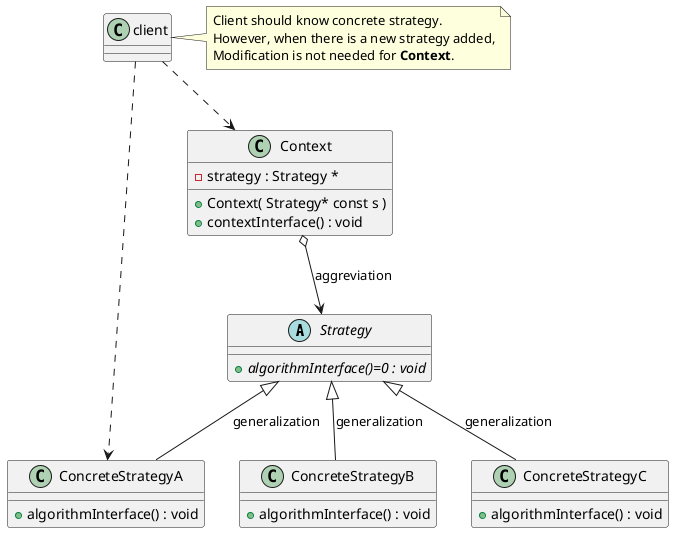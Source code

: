 @startuml StrategyPattern

skinparam BackgroundColor transparent

abstract Strategy {
    + {abstract} algorithmInterface()=0 : void
}

class ConcreteStrategyA {
    + algorithmInterface() : void
}

class ConcreteStrategyB {
    + algorithmInterface() : void
}

class ConcreteStrategyC {
    + algorithmInterface() : void
}

ConcreteStrategyA -up-|> Strategy : generalization
ConcreteStrategyB -up-|> Strategy : generalization
ConcreteStrategyC -up-|> Strategy : generalization

class Context {
    + Context( Strategy* const s )
    + contextInterface() : void
    - strategy : Strategy *
}

Context o--> Strategy : aggreviation

client ..> Context
client ..> ConcreteStrategyA

note right of client
    Client should know concrete strategy.
    However, when there is a new strategy added,
    Modification is not needed for <b>Context</b>.
end note

@enduml
